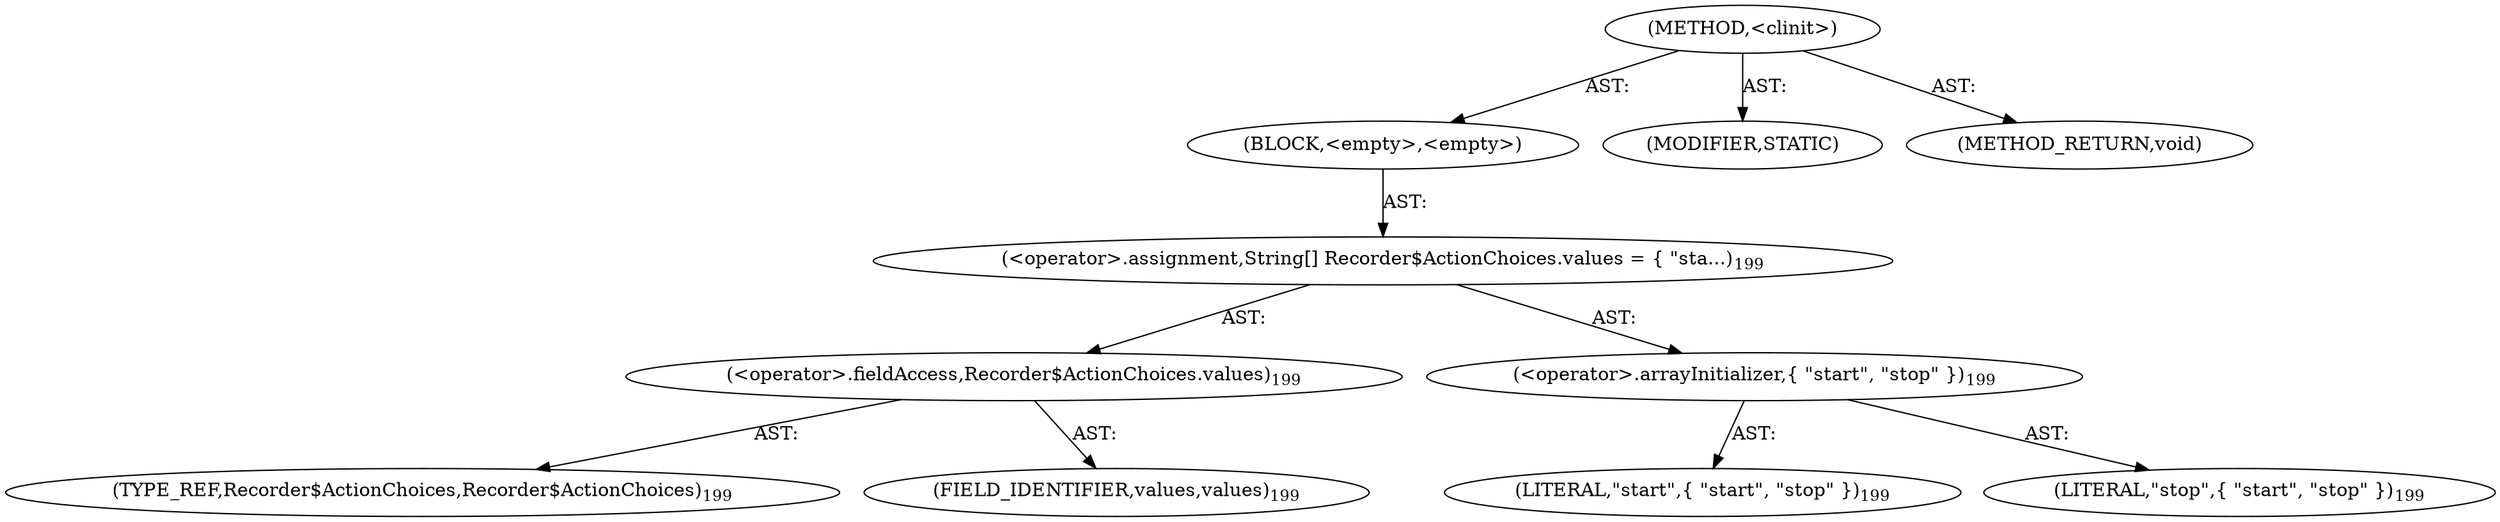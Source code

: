 digraph "&lt;clinit&gt;" {  
"111669149704" [label = <(METHOD,&lt;clinit&gt;)> ]
"25769803797" [label = <(BLOCK,&lt;empty&gt;,&lt;empty&gt;)> ]
"30064771133" [label = <(&lt;operator&gt;.assignment,String[] Recorder$ActionChoices.values = { &quot;sta...)<SUB>199</SUB>> ]
"30064771134" [label = <(&lt;operator&gt;.fieldAccess,Recorder$ActionChoices.values)<SUB>199</SUB>> ]
"180388626433" [label = <(TYPE_REF,Recorder$ActionChoices,Recorder$ActionChoices)<SUB>199</SUB>> ]
"55834574874" [label = <(FIELD_IDENTIFIER,values,values)<SUB>199</SUB>> ]
"30064771135" [label = <(&lt;operator&gt;.arrayInitializer,{ &quot;start&quot;, &quot;stop&quot; })<SUB>199</SUB>> ]
"90194313225" [label = <(LITERAL,&quot;start&quot;,{ &quot;start&quot;, &quot;stop&quot; })<SUB>199</SUB>> ]
"90194313226" [label = <(LITERAL,&quot;stop&quot;,{ &quot;start&quot;, &quot;stop&quot; })<SUB>199</SUB>> ]
"133143986201" [label = <(MODIFIER,STATIC)> ]
"128849018888" [label = <(METHOD_RETURN,void)> ]
  "111669149704" -> "25769803797"  [ label = "AST: "] 
  "111669149704" -> "133143986201"  [ label = "AST: "] 
  "111669149704" -> "128849018888"  [ label = "AST: "] 
  "25769803797" -> "30064771133"  [ label = "AST: "] 
  "30064771133" -> "30064771134"  [ label = "AST: "] 
  "30064771133" -> "30064771135"  [ label = "AST: "] 
  "30064771134" -> "180388626433"  [ label = "AST: "] 
  "30064771134" -> "55834574874"  [ label = "AST: "] 
  "30064771135" -> "90194313225"  [ label = "AST: "] 
  "30064771135" -> "90194313226"  [ label = "AST: "] 
}
